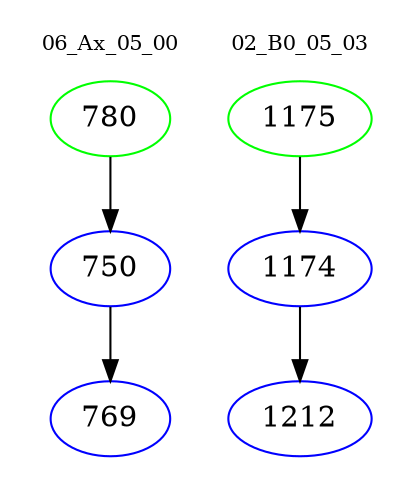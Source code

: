 digraph{
subgraph cluster_0 {
color = white
label = "06_Ax_05_00";
fontsize=10;
T0_780 [label="780", color="green"]
T0_780 -> T0_750 [color="black"]
T0_750 [label="750", color="blue"]
T0_750 -> T0_769 [color="black"]
T0_769 [label="769", color="blue"]
}
subgraph cluster_1 {
color = white
label = "02_B0_05_03";
fontsize=10;
T1_1175 [label="1175", color="green"]
T1_1175 -> T1_1174 [color="black"]
T1_1174 [label="1174", color="blue"]
T1_1174 -> T1_1212 [color="black"]
T1_1212 [label="1212", color="blue"]
}
}
